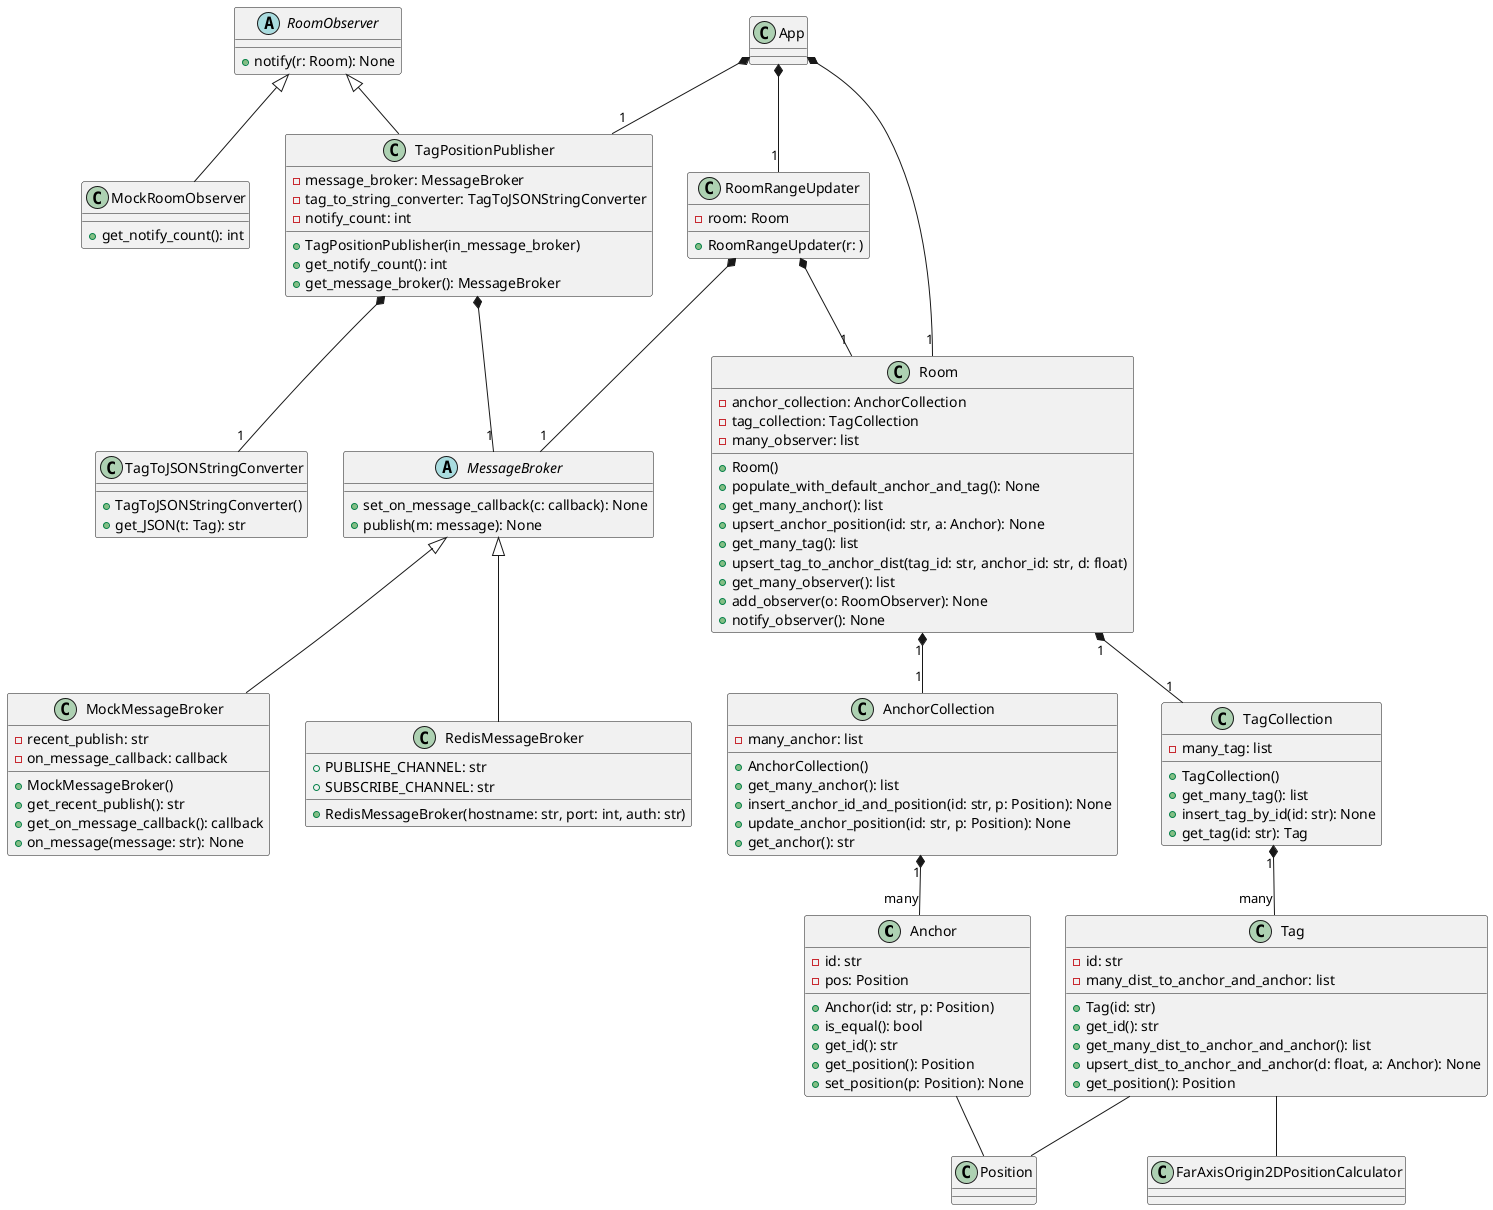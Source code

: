@startuml

class Anchor {
    - id: str 
    - pos: Position
    
    + Anchor(id: str, p: Position)
    + is_equal(): bool 
    + get_id(): str 
    + get_position(): Position 
    + set_position(p: Position): None
}
class Tag {
    - id: str
    - many_dist_to_anchor_and_anchor: list
    
    + Tag(id: str)
    + get_id(): str
    + get_many_dist_to_anchor_and_anchor(): list
    + upsert_dist_to_anchor_and_anchor(d: float, a: Anchor): None
    + get_position(): Position
}

class AnchorCollection {
    - many_anchor: list

    + AnchorCollection()
    + get_many_anchor(): list
    + insert_anchor_id_and_position(id: str, p: Position): None
    + update_anchor_position(id: str, p: Position): None
    + get_anchor(): str
}
class TagCollection {
    - many_tag: list

    + TagCollection()
    + get_many_tag(): list
    + insert_tag_by_id(id: str): None
    + get_tag(id: str): Tag
}

class Room {
    - anchor_collection: AnchorCollection
    - tag_collection: TagCollection
    - many_observer: list

    + Room()
    + populate_with_default_anchor_and_tag(): None
    + get_many_anchor(): list
    + upsert_anchor_position(id: str, a: Anchor): None
    + get_many_tag(): list
    + upsert_tag_to_anchor_dist(tag_id: str, anchor_id: str, d: float)
    + get_many_observer(): list
    + add_observer(o: RoomObserver): None
    + notify_observer(): None
}
class TagToJSONStringConverter {
    + TagToJSONStringConverter()
    + get_JSON(t: Tag): str
}

abstract class MessageBroker{
    + set_on_message_callback(c: callback): None
    + publish(m: message): None
}
class MockMessageBroker {
    - recent_publish: str
    - on_message_callback: callback

    + MockMessageBroker()
    + get_recent_publish(): str
    + get_on_message_callback(): callback
    + on_message(message: str): None
}
class RedisMessageBroker {
    + PUBLISHE_CHANNEL: str
    + SUBSCRIBE_CHANNEL: str
    
    + RedisMessageBroker(hostname: str, port: int, auth: str)
}

abstract class RoomObserver {
    + notify(r: Room): None
}
class TagPositionPublisher {
    - message_broker: MessageBroker
    - tag_to_string_converter: TagToJSONStringConverter
    - notify_count: int

    + TagPositionPublisher(in_message_broker)
    + get_notify_count(): int
    + get_message_broker(): MessageBroker
}
class MockRoomObserver {
    + get_notify_count(): int
}

class RoomRangeUpdater {
    - room: Room
    
    + RoomRangeUpdater(r: )
}


class Position 
class FarAxisOrigin2DPositionCalculator


class App


Tag -- FarAxisOrigin2DPositionCalculator
Tag -- Position

Anchor -- Position

AnchorCollection "1" *-- "many" Anchor
TagCollection "1" *-- "many" Tag

Room "1" *-- "1" AnchorCollection
Room "1" *-- "1" TagCollection

MessageBroker <|-- MockMessageBroker
MessageBroker <|-- RedisMessageBroker

RoomObserver <|-- TagPositionPublisher
RoomObserver <|-- MockRoomObserver

TagPositionPublisher *-- "1" MessageBroker
TagPositionPublisher *-- "1" TagToJSONStringConverter

RoomRangeUpdater *-- "1" MessageBroker
RoomRangeUpdater *-- "1" Room

App *-- "1" RoomRangeUpdater
App *-- "1" Room
App *-- "1" TagPositionPublisher








@enduml
